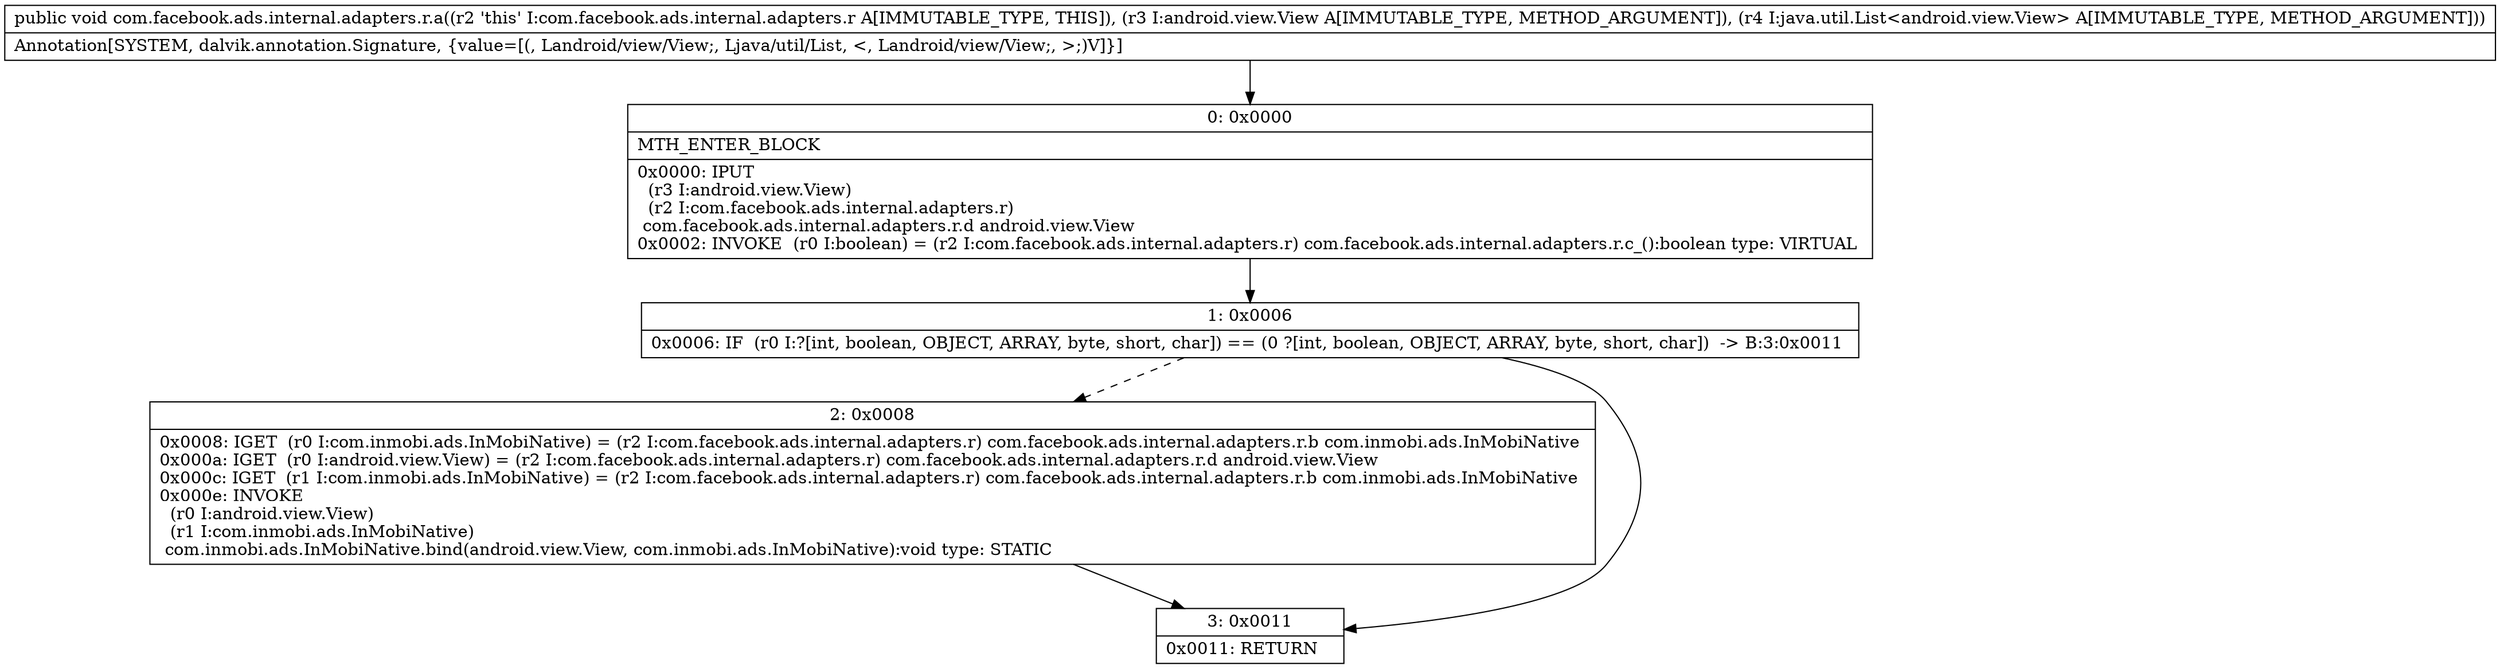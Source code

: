 digraph "CFG forcom.facebook.ads.internal.adapters.r.a(Landroid\/view\/View;Ljava\/util\/List;)V" {
Node_0 [shape=record,label="{0\:\ 0x0000|MTH_ENTER_BLOCK\l|0x0000: IPUT  \l  (r3 I:android.view.View)\l  (r2 I:com.facebook.ads.internal.adapters.r)\l com.facebook.ads.internal.adapters.r.d android.view.View \l0x0002: INVOKE  (r0 I:boolean) = (r2 I:com.facebook.ads.internal.adapters.r) com.facebook.ads.internal.adapters.r.c_():boolean type: VIRTUAL \l}"];
Node_1 [shape=record,label="{1\:\ 0x0006|0x0006: IF  (r0 I:?[int, boolean, OBJECT, ARRAY, byte, short, char]) == (0 ?[int, boolean, OBJECT, ARRAY, byte, short, char])  \-\> B:3:0x0011 \l}"];
Node_2 [shape=record,label="{2\:\ 0x0008|0x0008: IGET  (r0 I:com.inmobi.ads.InMobiNative) = (r2 I:com.facebook.ads.internal.adapters.r) com.facebook.ads.internal.adapters.r.b com.inmobi.ads.InMobiNative \l0x000a: IGET  (r0 I:android.view.View) = (r2 I:com.facebook.ads.internal.adapters.r) com.facebook.ads.internal.adapters.r.d android.view.View \l0x000c: IGET  (r1 I:com.inmobi.ads.InMobiNative) = (r2 I:com.facebook.ads.internal.adapters.r) com.facebook.ads.internal.adapters.r.b com.inmobi.ads.InMobiNative \l0x000e: INVOKE  \l  (r0 I:android.view.View)\l  (r1 I:com.inmobi.ads.InMobiNative)\l com.inmobi.ads.InMobiNative.bind(android.view.View, com.inmobi.ads.InMobiNative):void type: STATIC \l}"];
Node_3 [shape=record,label="{3\:\ 0x0011|0x0011: RETURN   \l}"];
MethodNode[shape=record,label="{public void com.facebook.ads.internal.adapters.r.a((r2 'this' I:com.facebook.ads.internal.adapters.r A[IMMUTABLE_TYPE, THIS]), (r3 I:android.view.View A[IMMUTABLE_TYPE, METHOD_ARGUMENT]), (r4 I:java.util.List\<android.view.View\> A[IMMUTABLE_TYPE, METHOD_ARGUMENT]))  | Annotation[SYSTEM, dalvik.annotation.Signature, \{value=[(, Landroid\/view\/View;, Ljava\/util\/List, \<, Landroid\/view\/View;, \>;)V]\}]\l}"];
MethodNode -> Node_0;
Node_0 -> Node_1;
Node_1 -> Node_2[style=dashed];
Node_1 -> Node_3;
Node_2 -> Node_3;
}

